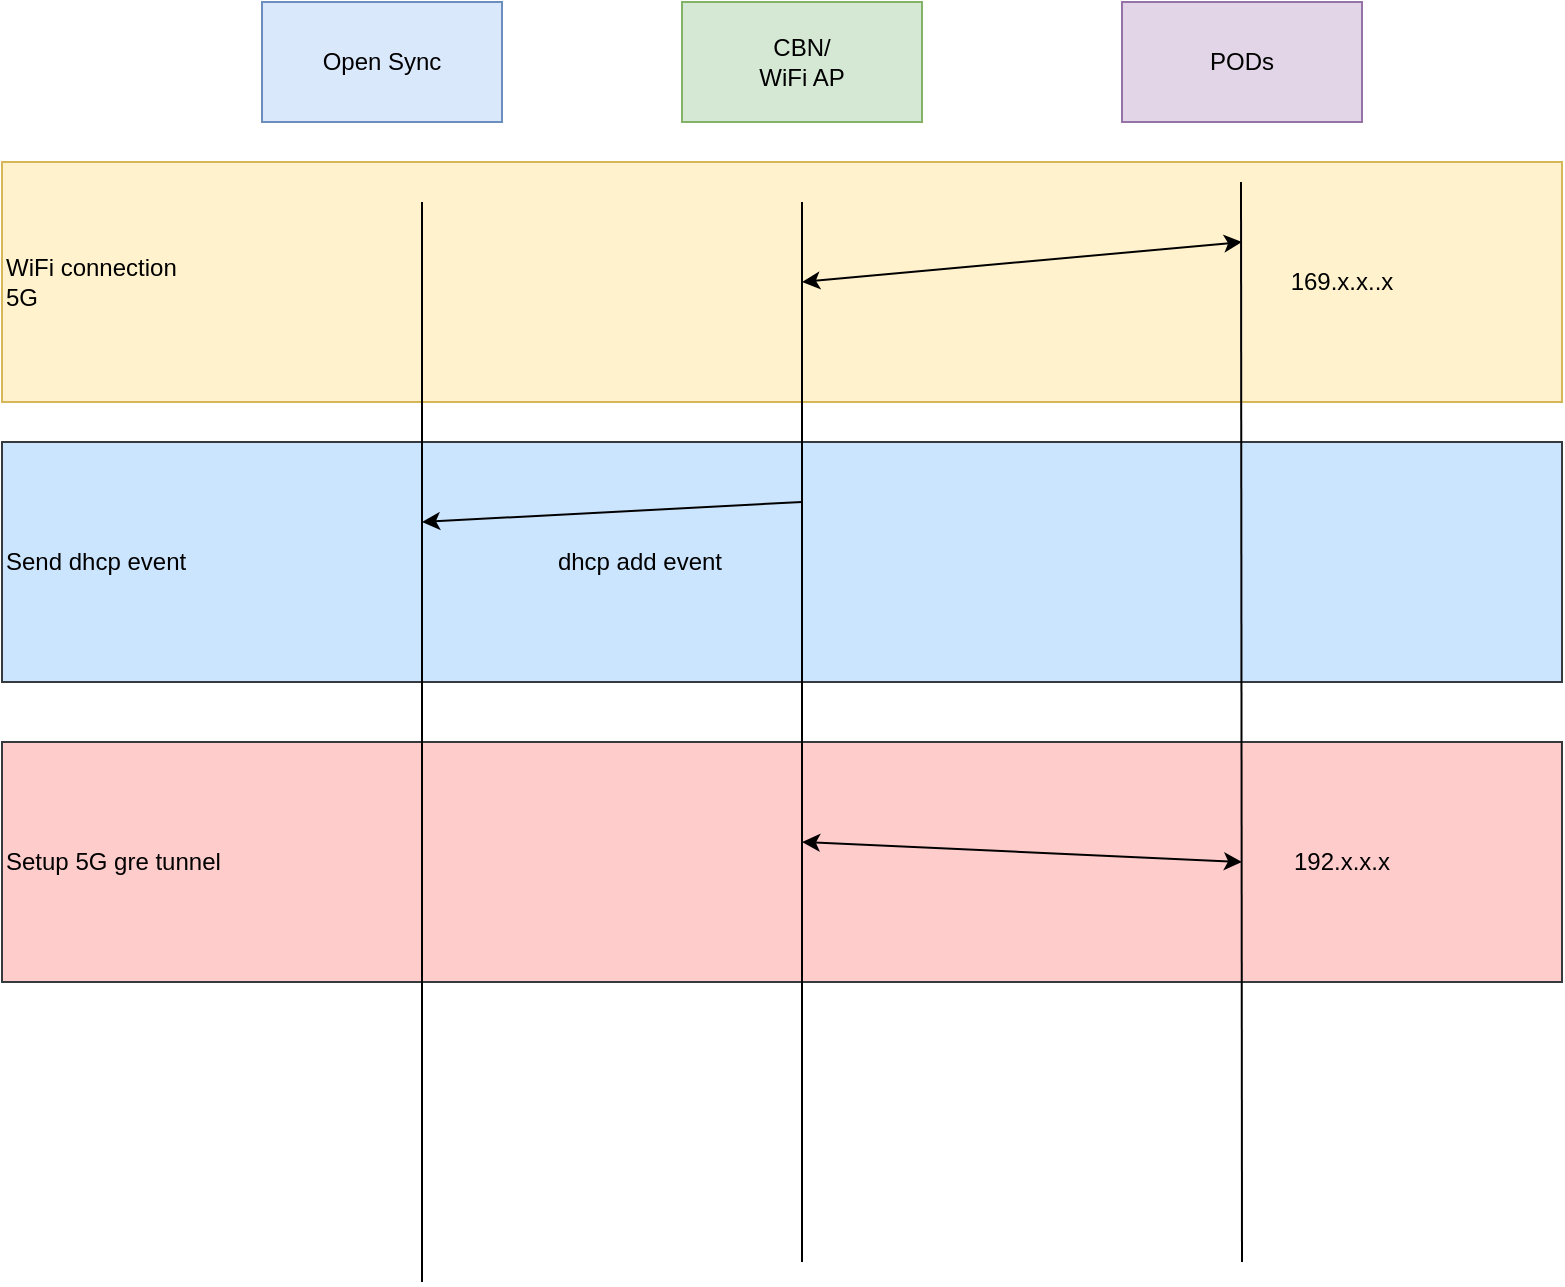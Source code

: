 <mxfile version="13.5.1" type="device"><diagram id="dorwrUg_hJ1ly1bF_xQK" name="Page-1"><mxGraphModel dx="916" dy="709" grid="1" gridSize="10" guides="1" tooltips="1" connect="1" arrows="1" fold="1" page="1" pageScale="1" pageWidth="827" pageHeight="1169" math="0" shadow="0"><root><mxCell id="0"/><mxCell id="1" parent="0"/><mxCell id="Ygle2tguumG0jt8MOkkA-20" value="Setup 5G gre tunnel" style="text;html=1;strokeColor=#36393d;fillColor=#ffcccc;align=left;verticalAlign=middle;whiteSpace=wrap;rounded=0;" vertex="1" parent="1"><mxGeometry x="40" y="580" width="780" height="120" as="geometry"/></mxCell><mxCell id="Ygle2tguumG0jt8MOkkA-12" value="Send dhcp event" style="text;html=1;strokeColor=#36393d;fillColor=#cce5ff;align=left;verticalAlign=middle;whiteSpace=wrap;rounded=0;" vertex="1" parent="1"><mxGeometry x="40" y="430" width="780" height="120" as="geometry"/></mxCell><mxCell id="Ygle2tguumG0jt8MOkkA-1" value="Open Sync" style="rounded=0;whiteSpace=wrap;html=1;fillColor=#dae8fc;strokeColor=#6c8ebf;" vertex="1" parent="1"><mxGeometry x="170" y="210" width="120" height="60" as="geometry"/></mxCell><mxCell id="Ygle2tguumG0jt8MOkkA-2" value="CBN/&lt;br&gt;WiFi AP" style="rounded=0;whiteSpace=wrap;html=1;fillColor=#d5e8d4;strokeColor=#82b366;" vertex="1" parent="1"><mxGeometry x="380" y="210" width="120" height="60" as="geometry"/></mxCell><mxCell id="Ygle2tguumG0jt8MOkkA-3" value="PODs" style="rounded=0;whiteSpace=wrap;html=1;fillColor=#e1d5e7;strokeColor=#9673a6;" vertex="1" parent="1"><mxGeometry x="600" y="210" width="120" height="60" as="geometry"/></mxCell><mxCell id="Ygle2tguumG0jt8MOkkA-4" value="WiFi connection&lt;br&gt;5G" style="text;html=1;strokeColor=#d6b656;fillColor=#fff2cc;align=left;verticalAlign=middle;whiteSpace=wrap;rounded=0;" vertex="1" parent="1"><mxGeometry x="40" y="290" width="780" height="120" as="geometry"/></mxCell><mxCell id="Ygle2tguumG0jt8MOkkA-8" value="" style="endArrow=none;html=1;" edge="1" parent="1"><mxGeometry width="50" height="50" relative="1" as="geometry"><mxPoint x="440" y="840" as="sourcePoint"/><mxPoint x="440" y="310" as="targetPoint"/></mxGeometry></mxCell><mxCell id="Ygle2tguumG0jt8MOkkA-9" value="" style="endArrow=none;html=1;" edge="1" parent="1"><mxGeometry width="50" height="50" relative="1" as="geometry"><mxPoint x="660" y="840" as="sourcePoint"/><mxPoint x="659.5" y="300" as="targetPoint"/></mxGeometry></mxCell><mxCell id="Ygle2tguumG0jt8MOkkA-11" value="169.x.x..x" style="text;html=1;strokeColor=none;fillColor=none;align=center;verticalAlign=middle;whiteSpace=wrap;rounded=0;" vertex="1" parent="1"><mxGeometry x="670" y="340" width="80" height="20" as="geometry"/></mxCell><mxCell id="Ygle2tguumG0jt8MOkkA-13" value="" style="endArrow=none;html=1;" edge="1" parent="1"><mxGeometry width="50" height="50" relative="1" as="geometry"><mxPoint x="250" y="850" as="sourcePoint"/><mxPoint x="250" y="310" as="targetPoint"/></mxGeometry></mxCell><mxCell id="Ygle2tguumG0jt8MOkkA-16" value="" style="endArrow=classic;html=1;" edge="1" parent="1"><mxGeometry width="50" height="50" relative="1" as="geometry"><mxPoint x="440" y="460" as="sourcePoint"/><mxPoint x="250" y="470" as="targetPoint"/></mxGeometry></mxCell><mxCell id="Ygle2tguumG0jt8MOkkA-18" value="" style="endArrow=classic;startArrow=classic;html=1;" edge="1" parent="1"><mxGeometry width="50" height="50" relative="1" as="geometry"><mxPoint x="440" y="350" as="sourcePoint"/><mxPoint x="660" y="330" as="targetPoint"/></mxGeometry></mxCell><mxCell id="Ygle2tguumG0jt8MOkkA-21" value="" style="endArrow=classic;startArrow=classic;html=1;" edge="1" parent="1"><mxGeometry width="50" height="50" relative="1" as="geometry"><mxPoint x="440" y="630" as="sourcePoint"/><mxPoint x="660" y="640" as="targetPoint"/></mxGeometry></mxCell><mxCell id="Ygle2tguumG0jt8MOkkA-23" value="192.x.x.x" style="text;html=1;strokeColor=none;fillColor=none;align=center;verticalAlign=middle;whiteSpace=wrap;rounded=0;" vertex="1" parent="1"><mxGeometry x="670" y="630" width="80" height="20" as="geometry"/></mxCell><mxCell id="Ygle2tguumG0jt8MOkkA-24" value="dhcp add event" style="text;html=1;strokeColor=none;fillColor=none;align=center;verticalAlign=middle;whiteSpace=wrap;rounded=0;" vertex="1" parent="1"><mxGeometry x="304" y="480" width="110" height="20" as="geometry"/></mxCell></root></mxGraphModel></diagram></mxfile>